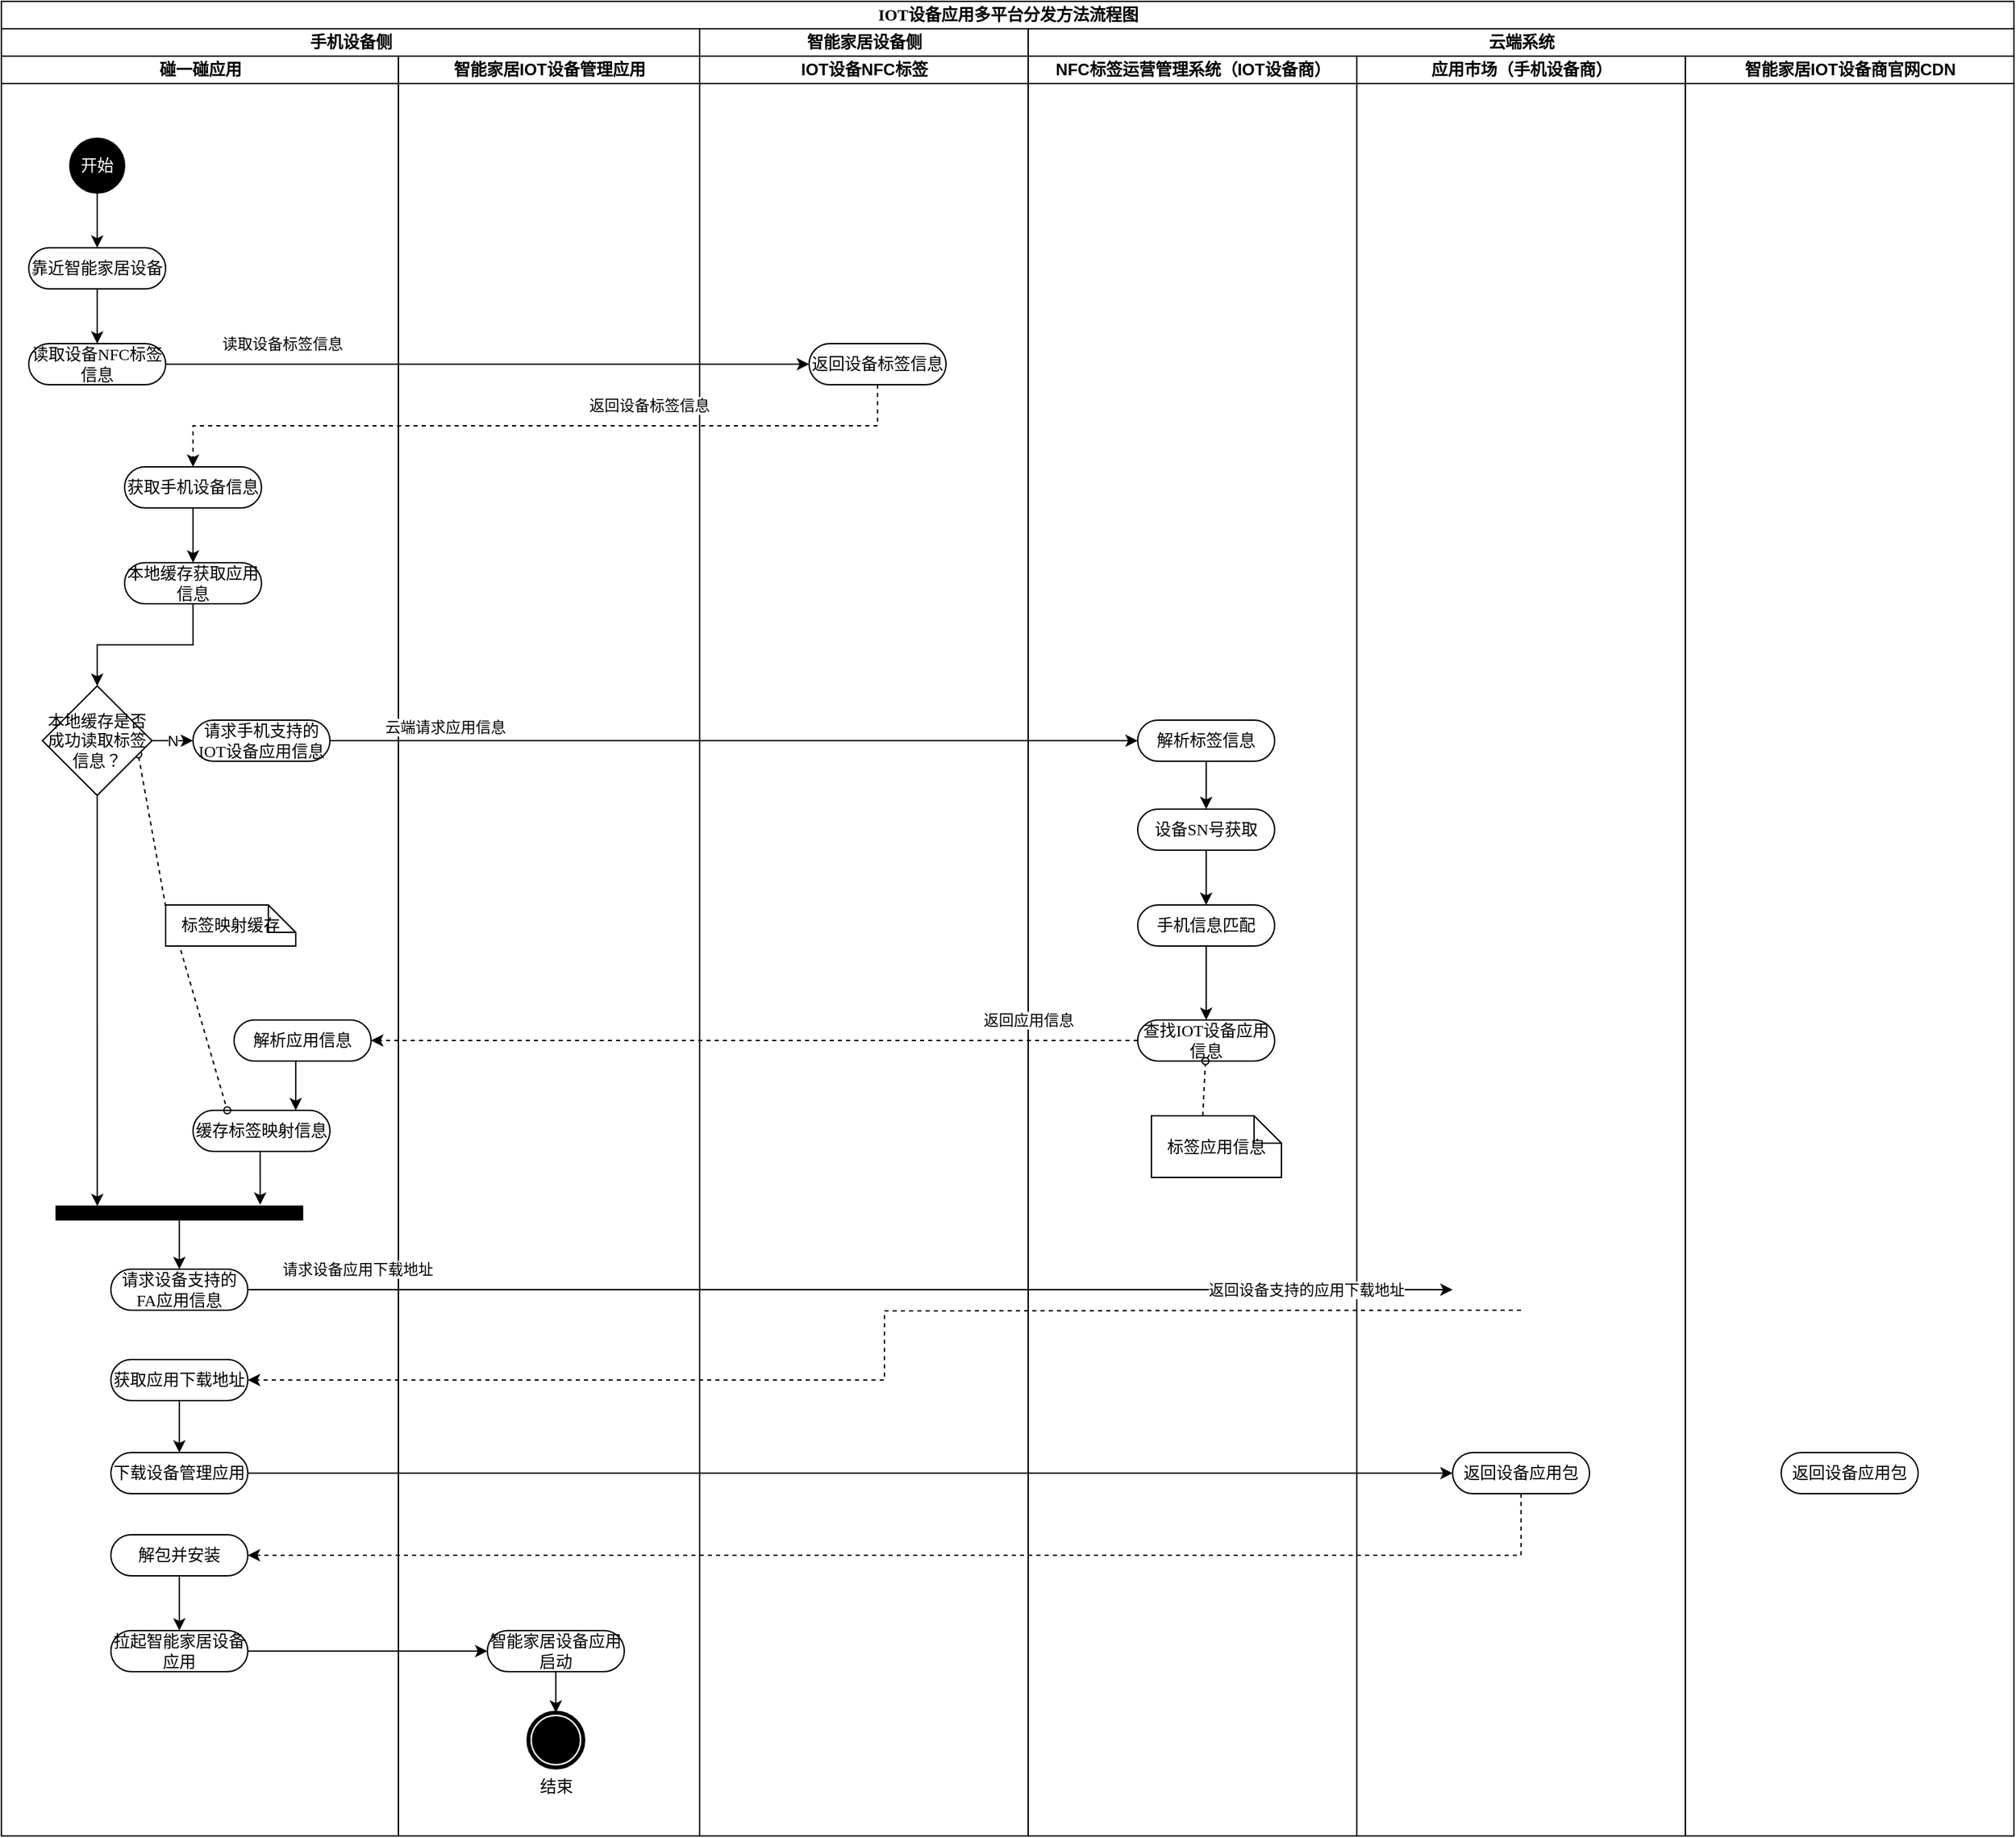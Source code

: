 <mxfile version="13.4.4" type="github">
  <diagram id="kNWesDjtiGjWV4DbG4Th" name="Page-1">
    <mxGraphModel dx="1422" dy="794" grid="1" gridSize="10" guides="1" tooltips="1" connect="1" arrows="1" fold="1" page="1" pageScale="1" pageWidth="827" pageHeight="1169" math="0" shadow="0">
      <root>
        <mxCell id="0" />
        <mxCell id="1" parent="0" />
        <mxCell id="Mp8dSOn7ljcwE-eIvnfx-1" value="IOT设备应用多平台分发方法流程图" style="swimlane;html=1;childLayout=stackLayout;startSize=20;rounded=0;shadow=0;comic=0;labelBackgroundColor=none;strokeWidth=1;fontFamily=Verdana;fontSize=12;align=center;" parent="1" vertex="1">
          <mxGeometry x="180" y="100" width="1470" height="1340" as="geometry" />
        </mxCell>
        <mxCell id="Mp8dSOn7ljcwE-eIvnfx-2" value="手机设备侧" style="swimlane;html=1;startSize=20;" parent="Mp8dSOn7ljcwE-eIvnfx-1" vertex="1">
          <mxGeometry y="20" width="510" height="1320" as="geometry" />
        </mxCell>
        <mxCell id="Mp8dSOn7ljcwE-eIvnfx-3" value="碰一碰应用" style="swimlane;html=1;startSize=20;" parent="Mp8dSOn7ljcwE-eIvnfx-2" vertex="1">
          <mxGeometry y="20" width="290" height="1300" as="geometry" />
        </mxCell>
        <mxCell id="Mp8dSOn7ljcwE-eIvnfx-4" style="edgeStyle=orthogonalEdgeStyle;rounded=0;orthogonalLoop=1;jettySize=auto;html=1;exitX=0.5;exitY=1;exitDx=0;exitDy=0;entryX=0.5;entryY=0;entryDx=0;entryDy=0;" parent="Mp8dSOn7ljcwE-eIvnfx-3" source="Mp8dSOn7ljcwE-eIvnfx-8" target="Mp8dSOn7ljcwE-eIvnfx-10" edge="1">
          <mxGeometry relative="1" as="geometry" />
        </mxCell>
        <mxCell id="Mp8dSOn7ljcwE-eIvnfx-8" value="&lt;font color=&quot;#ffffff&quot;&gt;开始&lt;/font&gt;" style="ellipse;whiteSpace=wrap;html=1;rounded=0;shadow=0;comic=0;labelBackgroundColor=none;strokeWidth=1;fillColor=#000000;fontFamily=Verdana;fontSize=12;align=center;" parent="Mp8dSOn7ljcwE-eIvnfx-3" vertex="1">
          <mxGeometry x="50" y="60" width="40" height="40" as="geometry" />
        </mxCell>
        <mxCell id="Mp8dSOn7ljcwE-eIvnfx-9" style="edgeStyle=orthogonalEdgeStyle;rounded=0;orthogonalLoop=1;jettySize=auto;html=1;exitX=0.5;exitY=1;exitDx=0;exitDy=0;" parent="Mp8dSOn7ljcwE-eIvnfx-3" source="Mp8dSOn7ljcwE-eIvnfx-10" target="Mp8dSOn7ljcwE-eIvnfx-11" edge="1">
          <mxGeometry relative="1" as="geometry" />
        </mxCell>
        <mxCell id="Mp8dSOn7ljcwE-eIvnfx-10" value="靠近智能家居设备" style="rounded=1;whiteSpace=wrap;html=1;shadow=0;comic=0;labelBackgroundColor=none;strokeWidth=1;fontFamily=Verdana;fontSize=12;align=center;arcSize=50;" parent="Mp8dSOn7ljcwE-eIvnfx-3" vertex="1">
          <mxGeometry x="20" y="140" width="100" height="30" as="geometry" />
        </mxCell>
        <mxCell id="Mp8dSOn7ljcwE-eIvnfx-11" value="读取设备NFC标签信息" style="rounded=1;whiteSpace=wrap;html=1;shadow=0;comic=0;labelBackgroundColor=none;strokeWidth=1;fontFamily=Verdana;fontSize=12;align=center;arcSize=50;" parent="Mp8dSOn7ljcwE-eIvnfx-3" vertex="1">
          <mxGeometry x="20" y="210" width="100" height="30" as="geometry" />
        </mxCell>
        <mxCell id="Mp8dSOn7ljcwE-eIvnfx-6" value="" style="edgeStyle=orthogonalEdgeStyle;rounded=0;orthogonalLoop=1;jettySize=auto;html=1;entryX=0.167;entryY=0;entryDx=0;entryDy=0;entryPerimeter=0;" parent="Mp8dSOn7ljcwE-eIvnfx-3" source="Mp8dSOn7ljcwE-eIvnfx-7" target="Mp8dSOn7ljcwE-eIvnfx-25" edge="1">
          <mxGeometry relative="1" as="geometry">
            <mxPoint x="70" y="730" as="targetPoint" />
          </mxGeometry>
        </mxCell>
        <mxCell id="Mp8dSOn7ljcwE-eIvnfx-14" style="edgeStyle=none;rounded=0;html=1;dashed=1;labelBackgroundColor=none;startArrow=none;startFill=0;startSize=5;endArrow=oval;endFill=0;endSize=5;jettySize=auto;orthogonalLoop=1;strokeWidth=1;fontFamily=Verdana;fontSize=12;exitX=0.011;exitY=0.233;exitDx=0;exitDy=0;exitPerimeter=0;entryX=0.875;entryY=0.625;entryDx=0;entryDy=0;entryPerimeter=0;" parent="Mp8dSOn7ljcwE-eIvnfx-3" source="Mp8dSOn7ljcwE-eIvnfx-23" target="Mp8dSOn7ljcwE-eIvnfx-7" edge="1">
          <mxGeometry relative="1" as="geometry">
            <mxPoint x="80" y="625" as="sourcePoint" />
            <mxPoint x="100" y="630" as="targetPoint" />
          </mxGeometry>
        </mxCell>
        <mxCell id="Mp8dSOn7ljcwE-eIvnfx-15" value="请求设备支持的FA应用信息" style="rounded=1;whiteSpace=wrap;html=1;shadow=0;comic=0;labelBackgroundColor=none;strokeWidth=1;fontFamily=Verdana;fontSize=12;align=center;arcSize=50;" parent="Mp8dSOn7ljcwE-eIvnfx-3" vertex="1">
          <mxGeometry x="80" y="886" width="100" height="30" as="geometry" />
        </mxCell>
        <mxCell id="Mp8dSOn7ljcwE-eIvnfx-16" style="edgeStyle=orthogonalEdgeStyle;rounded=0;orthogonalLoop=1;jettySize=auto;html=1;exitX=0.5;exitY=1;exitDx=0;exitDy=0;entryX=0.5;entryY=0;entryDx=0;entryDy=0;" parent="Mp8dSOn7ljcwE-eIvnfx-3" source="Mp8dSOn7ljcwE-eIvnfx-17" target="Mp8dSOn7ljcwE-eIvnfx-19" edge="1">
          <mxGeometry relative="1" as="geometry" />
        </mxCell>
        <mxCell id="Mp8dSOn7ljcwE-eIvnfx-17" value="获取应用下载地址" style="rounded=1;whiteSpace=wrap;html=1;shadow=0;comic=0;labelBackgroundColor=none;strokeWidth=1;fontFamily=Verdana;fontSize=12;align=center;arcSize=50;" parent="Mp8dSOn7ljcwE-eIvnfx-3" vertex="1">
          <mxGeometry x="80" y="952" width="100" height="30" as="geometry" />
        </mxCell>
        <mxCell id="Mp8dSOn7ljcwE-eIvnfx-19" value="下载设备管理应用" style="rounded=1;whiteSpace=wrap;html=1;shadow=0;comic=0;labelBackgroundColor=none;strokeWidth=1;fontFamily=Verdana;fontSize=12;align=center;arcSize=50;" parent="Mp8dSOn7ljcwE-eIvnfx-3" vertex="1">
          <mxGeometry x="80" y="1020" width="100" height="30" as="geometry" />
        </mxCell>
        <mxCell id="Mp8dSOn7ljcwE-eIvnfx-20" style="edgeStyle=orthogonalEdgeStyle;rounded=0;orthogonalLoop=1;jettySize=auto;html=1;exitX=0.5;exitY=1;exitDx=0;exitDy=0;entryX=0.5;entryY=0;entryDx=0;entryDy=0;" parent="Mp8dSOn7ljcwE-eIvnfx-3" source="Mp8dSOn7ljcwE-eIvnfx-21" target="Mp8dSOn7ljcwE-eIvnfx-22" edge="1">
          <mxGeometry relative="1" as="geometry" />
        </mxCell>
        <mxCell id="Mp8dSOn7ljcwE-eIvnfx-21" value="解包并安装" style="rounded=1;whiteSpace=wrap;html=1;shadow=0;comic=0;labelBackgroundColor=none;strokeWidth=1;fontFamily=Verdana;fontSize=12;align=center;arcSize=50;" parent="Mp8dSOn7ljcwE-eIvnfx-3" vertex="1">
          <mxGeometry x="80" y="1080" width="100" height="30" as="geometry" />
        </mxCell>
        <mxCell id="Mp8dSOn7ljcwE-eIvnfx-22" value="&lt;span style=&quot;font-family: &amp;#34;helvetica&amp;#34;&quot;&gt;拉起智能家居设备应用&lt;/span&gt;" style="rounded=1;whiteSpace=wrap;html=1;shadow=0;comic=0;labelBackgroundColor=none;strokeWidth=1;fontFamily=Verdana;fontSize=12;align=center;arcSize=50;fontStyle=0" parent="Mp8dSOn7ljcwE-eIvnfx-3" vertex="1">
          <mxGeometry x="80" y="1150" width="100" height="30" as="geometry" />
        </mxCell>
        <mxCell id="qw8NOjxHAqGaBPZK0gtg-4" style="edgeStyle=orthogonalEdgeStyle;rounded=0;orthogonalLoop=1;jettySize=auto;html=1;exitX=0.5;exitY=1;exitDx=0;exitDy=0;entryX=0.5;entryY=0;entryDx=0;entryDy=0;" edge="1" parent="Mp8dSOn7ljcwE-eIvnfx-3" source="qw8NOjxHAqGaBPZK0gtg-1" target="qw8NOjxHAqGaBPZK0gtg-3">
          <mxGeometry relative="1" as="geometry" />
        </mxCell>
        <mxCell id="qw8NOjxHAqGaBPZK0gtg-1" value="获取手机设备信息" style="rounded=1;whiteSpace=wrap;html=1;shadow=0;comic=0;labelBackgroundColor=none;strokeWidth=1;fontFamily=Verdana;fontSize=12;align=center;arcSize=50;" vertex="1" parent="Mp8dSOn7ljcwE-eIvnfx-3">
          <mxGeometry x="90" y="300" width="100" height="30" as="geometry" />
        </mxCell>
        <mxCell id="qw8NOjxHAqGaBPZK0gtg-5" style="edgeStyle=orthogonalEdgeStyle;rounded=0;orthogonalLoop=1;jettySize=auto;html=1;exitX=0.5;exitY=1;exitDx=0;exitDy=0;" edge="1" parent="Mp8dSOn7ljcwE-eIvnfx-3" source="qw8NOjxHAqGaBPZK0gtg-3" target="Mp8dSOn7ljcwE-eIvnfx-7">
          <mxGeometry relative="1" as="geometry" />
        </mxCell>
        <mxCell id="qw8NOjxHAqGaBPZK0gtg-3" value="本地缓存获取应用信息" style="rounded=1;whiteSpace=wrap;html=1;shadow=0;comic=0;labelBackgroundColor=none;strokeWidth=1;fontFamily=Verdana;fontSize=12;align=center;arcSize=50;" vertex="1" parent="Mp8dSOn7ljcwE-eIvnfx-3">
          <mxGeometry x="90" y="370" width="100" height="30" as="geometry" />
        </mxCell>
        <mxCell id="Mp8dSOn7ljcwE-eIvnfx-24" style="edgeStyle=orthogonalEdgeStyle;rounded=0;orthogonalLoop=1;jettySize=auto;html=1;exitX=0.5;exitY=1;exitDx=0;exitDy=0;entryX=0.5;entryY=0;entryDx=0;entryDy=0;" parent="Mp8dSOn7ljcwE-eIvnfx-3" source="Mp8dSOn7ljcwE-eIvnfx-25" target="Mp8dSOn7ljcwE-eIvnfx-15" edge="1">
          <mxGeometry relative="1" as="geometry" />
        </mxCell>
        <mxCell id="Mp8dSOn7ljcwE-eIvnfx-25" value="" style="whiteSpace=wrap;html=1;rounded=0;shadow=0;comic=0;labelBackgroundColor=none;strokeWidth=1;fillColor=#000000;fontFamily=Verdana;fontSize=12;align=center;rotation=0;" parent="Mp8dSOn7ljcwE-eIvnfx-3" vertex="1">
          <mxGeometry x="40" y="840" width="180" height="10" as="geometry" />
        </mxCell>
        <mxCell id="Mp8dSOn7ljcwE-eIvnfx-26" style="edgeStyle=orthogonalEdgeStyle;rounded=0;orthogonalLoop=1;jettySize=auto;html=1;exitX=0.5;exitY=1;exitDx=0;exitDy=0;entryX=0.828;entryY=-0.1;entryDx=0;entryDy=0;entryPerimeter=0;" parent="Mp8dSOn7ljcwE-eIvnfx-3" source="Mp8dSOn7ljcwE-eIvnfx-27" target="Mp8dSOn7ljcwE-eIvnfx-25" edge="1">
          <mxGeometry relative="1" as="geometry" />
        </mxCell>
        <mxCell id="Mp8dSOn7ljcwE-eIvnfx-23" value="标签映射缓存" style="shape=note;whiteSpace=wrap;html=1;rounded=0;shadow=0;comic=0;labelBackgroundColor=none;strokeWidth=1;fontFamily=Verdana;fontSize=12;align=center;size=20;" parent="Mp8dSOn7ljcwE-eIvnfx-3" vertex="1">
          <mxGeometry x="120" y="620" width="95" height="30" as="geometry" />
        </mxCell>
        <mxCell id="Mp8dSOn7ljcwE-eIvnfx-27" value="缓存标签映射信息" style="rounded=1;whiteSpace=wrap;html=1;shadow=0;comic=0;labelBackgroundColor=none;strokeWidth=1;fontFamily=Verdana;fontSize=12;align=center;arcSize=50;" parent="Mp8dSOn7ljcwE-eIvnfx-3" vertex="1">
          <mxGeometry x="140" y="770" width="100" height="30" as="geometry" />
        </mxCell>
        <mxCell id="Mp8dSOn7ljcwE-eIvnfx-29" style="edgeStyle=none;rounded=0;html=1;dashed=1;labelBackgroundColor=none;startArrow=none;startFill=0;startSize=5;endArrow=oval;endFill=0;endSize=5;jettySize=auto;orthogonalLoop=1;strokeWidth=1;fontFamily=Verdana;fontSize=12;entryX=0.25;entryY=0;entryDx=0;entryDy=0;exitX=0.116;exitY=1.1;exitDx=0;exitDy=0;exitPerimeter=0;" parent="Mp8dSOn7ljcwE-eIvnfx-3" target="Mp8dSOn7ljcwE-eIvnfx-27" edge="1" source="Mp8dSOn7ljcwE-eIvnfx-23">
          <mxGeometry relative="1" as="geometry">
            <mxPoint x="138" y="680" as="sourcePoint" />
            <mxPoint x="110" y="630" as="targetPoint" />
          </mxGeometry>
        </mxCell>
        <mxCell id="Mp8dSOn7ljcwE-eIvnfx-30" style="edgeStyle=orthogonalEdgeStyle;rounded=0;orthogonalLoop=1;jettySize=auto;html=1;exitX=0.5;exitY=1;exitDx=0;exitDy=0;entryX=0.75;entryY=0;entryDx=0;entryDy=0;" parent="Mp8dSOn7ljcwE-eIvnfx-3" source="Mp8dSOn7ljcwE-eIvnfx-31" target="Mp8dSOn7ljcwE-eIvnfx-27" edge="1">
          <mxGeometry relative="1" as="geometry" />
        </mxCell>
        <mxCell id="Mp8dSOn7ljcwE-eIvnfx-31" value="解析应用信息" style="rounded=1;whiteSpace=wrap;html=1;shadow=0;comic=0;labelBackgroundColor=none;strokeWidth=1;fontFamily=Verdana;fontSize=12;align=center;arcSize=50;" parent="Mp8dSOn7ljcwE-eIvnfx-3" vertex="1">
          <mxGeometry x="170" y="704" width="100" height="30" as="geometry" />
        </mxCell>
        <mxCell id="Mp8dSOn7ljcwE-eIvnfx-5" value="N" style="edgeStyle=orthogonalEdgeStyle;rounded=0;orthogonalLoop=1;jettySize=auto;html=1;exitX=1;exitY=0.5;exitDx=0;exitDy=0;" parent="Mp8dSOn7ljcwE-eIvnfx-3" source="Mp8dSOn7ljcwE-eIvnfx-7" target="Mp8dSOn7ljcwE-eIvnfx-28" edge="1">
          <mxGeometry relative="1" as="geometry" />
        </mxCell>
        <mxCell id="Mp8dSOn7ljcwE-eIvnfx-7" value="本地缓存是否成功读取标签信息？" style="rhombus;whiteSpace=wrap;html=1;" parent="Mp8dSOn7ljcwE-eIvnfx-3" vertex="1">
          <mxGeometry x="30" y="460" width="80" height="80" as="geometry" />
        </mxCell>
        <mxCell id="Mp8dSOn7ljcwE-eIvnfx-28" value="请求手机支持的IOT设备应用信息" style="rounded=1;whiteSpace=wrap;html=1;shadow=0;comic=0;labelBackgroundColor=none;strokeWidth=1;fontFamily=Verdana;fontSize=12;align=center;arcSize=50;" parent="Mp8dSOn7ljcwE-eIvnfx-3" vertex="1">
          <mxGeometry x="140" y="485" width="100" height="30" as="geometry" />
        </mxCell>
        <mxCell id="Mp8dSOn7ljcwE-eIvnfx-32" value="智能家居IOT设备管理应用" style="swimlane;html=1;startSize=20;" parent="Mp8dSOn7ljcwE-eIvnfx-2" vertex="1">
          <mxGeometry x="290" y="20" width="220" height="1300" as="geometry" />
        </mxCell>
        <mxCell id="Mp8dSOn7ljcwE-eIvnfx-33" style="edgeStyle=orthogonalEdgeStyle;rounded=0;orthogonalLoop=1;jettySize=auto;html=1;exitX=0.5;exitY=1;exitDx=0;exitDy=0;" parent="Mp8dSOn7ljcwE-eIvnfx-32" source="Mp8dSOn7ljcwE-eIvnfx-34" target="Mp8dSOn7ljcwE-eIvnfx-35" edge="1">
          <mxGeometry relative="1" as="geometry" />
        </mxCell>
        <mxCell id="Mp8dSOn7ljcwE-eIvnfx-34" value="&lt;span style=&quot;font-family: &amp;#34;helvetica&amp;#34;&quot;&gt;智能家居设备应用启动&lt;/span&gt;" style="rounded=1;whiteSpace=wrap;html=1;shadow=0;comic=0;labelBackgroundColor=none;strokeWidth=1;fontFamily=Verdana;fontSize=12;align=center;arcSize=50;fontStyle=0" parent="Mp8dSOn7ljcwE-eIvnfx-32" vertex="1">
          <mxGeometry x="65" y="1150" width="100" height="30" as="geometry" />
        </mxCell>
        <mxCell id="Mp8dSOn7ljcwE-eIvnfx-35" value="结束" style="shape=mxgraph.bpmn.shape;html=1;verticalLabelPosition=bottom;labelBackgroundColor=#ffffff;verticalAlign=top;perimeter=ellipsePerimeter;outline=end;symbol=terminate;rounded=0;shadow=0;comic=0;strokeWidth=1;fontFamily=Verdana;fontSize=12;align=center;" parent="Mp8dSOn7ljcwE-eIvnfx-32" vertex="1">
          <mxGeometry x="95" y="1210" width="40" height="40" as="geometry" />
        </mxCell>
        <mxCell id="Mp8dSOn7ljcwE-eIvnfx-36" style="edgeStyle=orthogonalEdgeStyle;rounded=0;orthogonalLoop=1;jettySize=auto;html=1;exitX=1;exitY=0.5;exitDx=0;exitDy=0;" parent="Mp8dSOn7ljcwE-eIvnfx-2" source="Mp8dSOn7ljcwE-eIvnfx-22" target="Mp8dSOn7ljcwE-eIvnfx-34" edge="1">
          <mxGeometry relative="1" as="geometry" />
        </mxCell>
        <mxCell id="Mp8dSOn7ljcwE-eIvnfx-37" value="智能家居设备侧" style="swimlane;html=1;startSize=20;" parent="Mp8dSOn7ljcwE-eIvnfx-1" vertex="1">
          <mxGeometry x="510" y="20" width="240" height="1320" as="geometry" />
        </mxCell>
        <mxCell id="Mp8dSOn7ljcwE-eIvnfx-38" value="IOT设备NFC标签" style="swimlane;html=1;startSize=20;" parent="Mp8dSOn7ljcwE-eIvnfx-37" vertex="1">
          <mxGeometry y="20" width="240" height="1300" as="geometry" />
        </mxCell>
        <mxCell id="Mp8dSOn7ljcwE-eIvnfx-39" value="返回设备标签信息" style="rounded=1;whiteSpace=wrap;html=1;shadow=0;comic=0;labelBackgroundColor=none;strokeWidth=1;fontFamily=Verdana;fontSize=12;align=center;arcSize=50;" parent="Mp8dSOn7ljcwE-eIvnfx-38" vertex="1">
          <mxGeometry x="80" y="210" width="100" height="30" as="geometry" />
        </mxCell>
        <mxCell id="Mp8dSOn7ljcwE-eIvnfx-40" style="edgeStyle=orthogonalEdgeStyle;rounded=0;orthogonalLoop=1;jettySize=auto;html=1;exitX=1;exitY=0.5;exitDx=0;exitDy=0;entryX=0;entryY=0.5;entryDx=0;entryDy=0;" parent="Mp8dSOn7ljcwE-eIvnfx-1" source="Mp8dSOn7ljcwE-eIvnfx-11" target="Mp8dSOn7ljcwE-eIvnfx-39" edge="1">
          <mxGeometry relative="1" as="geometry" />
        </mxCell>
        <mxCell id="Mp8dSOn7ljcwE-eIvnfx-41" value="读取设备标签信息" style="edgeLabel;html=1;align=center;verticalAlign=middle;resizable=0;points=[];" parent="Mp8dSOn7ljcwE-eIvnfx-40" vertex="1" connectable="0">
          <mxGeometry x="-0.682" relative="1" as="geometry">
            <mxPoint x="10" y="-15" as="offset" />
          </mxGeometry>
        </mxCell>
        <mxCell id="Mp8dSOn7ljcwE-eIvnfx-42" style="edgeStyle=orthogonalEdgeStyle;rounded=0;orthogonalLoop=1;jettySize=auto;html=1;exitX=0.5;exitY=1;exitDx=0;exitDy=0;dashed=1;entryX=0.5;entryY=0;entryDx=0;entryDy=0;" parent="Mp8dSOn7ljcwE-eIvnfx-1" source="Mp8dSOn7ljcwE-eIvnfx-39" target="qw8NOjxHAqGaBPZK0gtg-1" edge="1">
          <mxGeometry relative="1" as="geometry">
            <mxPoint x="140" y="335" as="targetPoint" />
          </mxGeometry>
        </mxCell>
        <mxCell id="Mp8dSOn7ljcwE-eIvnfx-43" value="返回设备标签信息" style="edgeLabel;html=1;align=center;verticalAlign=middle;resizable=0;points=[];" parent="Mp8dSOn7ljcwE-eIvnfx-42" vertex="1" connectable="0">
          <mxGeometry x="-0.031" y="2" relative="1" as="geometry">
            <mxPoint x="74" y="-17" as="offset" />
          </mxGeometry>
        </mxCell>
        <mxCell id="Mp8dSOn7ljcwE-eIvnfx-44" style="edgeStyle=orthogonalEdgeStyle;rounded=0;orthogonalLoop=1;jettySize=auto;html=1;exitX=1;exitY=0.5;exitDx=0;exitDy=0;entryX=0;entryY=0.5;entryDx=0;entryDy=0;" parent="Mp8dSOn7ljcwE-eIvnfx-1" source="Mp8dSOn7ljcwE-eIvnfx-28" target="Mp8dSOn7ljcwE-eIvnfx-50" edge="1">
          <mxGeometry relative="1" as="geometry" />
        </mxCell>
        <mxCell id="Mp8dSOn7ljcwE-eIvnfx-45" value="云端请求应用信息" style="edgeLabel;html=1;align=center;verticalAlign=middle;resizable=0;points=[];" parent="Mp8dSOn7ljcwE-eIvnfx-44" vertex="1" connectable="0">
          <mxGeometry x="-0.815" relative="1" as="geometry">
            <mxPoint x="29" y="-10" as="offset" />
          </mxGeometry>
        </mxCell>
        <mxCell id="Mp8dSOn7ljcwE-eIvnfx-46" value="云端系统" style="swimlane;html=1;startSize=20;" parent="Mp8dSOn7ljcwE-eIvnfx-1" vertex="1">
          <mxGeometry x="750" y="20" width="720" height="1320" as="geometry" />
        </mxCell>
        <mxCell id="Mp8dSOn7ljcwE-eIvnfx-47" value="NFC标签运营管理系统（IOT设备商）" style="swimlane;html=1;startSize=20;" parent="Mp8dSOn7ljcwE-eIvnfx-46" vertex="1">
          <mxGeometry y="20" width="240" height="1300" as="geometry" />
        </mxCell>
        <mxCell id="qw8NOjxHAqGaBPZK0gtg-9" style="edgeStyle=orthogonalEdgeStyle;rounded=0;orthogonalLoop=1;jettySize=auto;html=1;exitX=0.5;exitY=1;exitDx=0;exitDy=0;" edge="1" parent="Mp8dSOn7ljcwE-eIvnfx-47" source="qw8NOjxHAqGaBPZK0gtg-6" target="qw8NOjxHAqGaBPZK0gtg-7">
          <mxGeometry relative="1" as="geometry" />
        </mxCell>
        <mxCell id="qw8NOjxHAqGaBPZK0gtg-6" value="设备SN号获取" style="rounded=1;whiteSpace=wrap;html=1;shadow=0;comic=0;labelBackgroundColor=none;strokeWidth=1;fontFamily=Verdana;fontSize=12;align=center;arcSize=50;" vertex="1" parent="Mp8dSOn7ljcwE-eIvnfx-47">
          <mxGeometry x="80" y="550" width="100" height="30" as="geometry" />
        </mxCell>
        <mxCell id="qw8NOjxHAqGaBPZK0gtg-8" style="edgeStyle=orthogonalEdgeStyle;rounded=0;orthogonalLoop=1;jettySize=auto;html=1;exitX=0.5;exitY=1;exitDx=0;exitDy=0;entryX=0.5;entryY=0;entryDx=0;entryDy=0;" edge="1" parent="Mp8dSOn7ljcwE-eIvnfx-47" source="Mp8dSOn7ljcwE-eIvnfx-50" target="qw8NOjxHAqGaBPZK0gtg-6">
          <mxGeometry relative="1" as="geometry" />
        </mxCell>
        <mxCell id="Mp8dSOn7ljcwE-eIvnfx-50" value="解析标签信息" style="rounded=1;whiteSpace=wrap;html=1;shadow=0;comic=0;labelBackgroundColor=none;strokeWidth=1;fontFamily=Verdana;fontSize=12;align=center;arcSize=50;" parent="Mp8dSOn7ljcwE-eIvnfx-47" vertex="1">
          <mxGeometry x="80" y="485" width="100" height="30" as="geometry" />
        </mxCell>
        <mxCell id="Mp8dSOn7ljcwE-eIvnfx-48" value="查找IOT设备应用信息" style="rounded=1;whiteSpace=wrap;html=1;shadow=0;comic=0;labelBackgroundColor=none;strokeWidth=1;fontFamily=Verdana;fontSize=12;align=center;arcSize=50;" parent="Mp8dSOn7ljcwE-eIvnfx-47" vertex="1">
          <mxGeometry x="80" y="704" width="100" height="30" as="geometry" />
        </mxCell>
        <mxCell id="Mp8dSOn7ljcwE-eIvnfx-51" style="edgeStyle=none;rounded=0;html=1;dashed=1;labelBackgroundColor=none;startArrow=none;startFill=0;startSize=5;endArrow=oval;endFill=0;endSize=5;jettySize=auto;orthogonalLoop=1;strokeWidth=1;fontFamily=Verdana;fontSize=12;exitX=0;exitY=0;exitDx=37.5;exitDy=0;exitPerimeter=0;" parent="Mp8dSOn7ljcwE-eIvnfx-47" source="Mp8dSOn7ljcwE-eIvnfx-52" edge="1">
          <mxGeometry relative="1" as="geometry">
            <mxPoint x="130" y="812" as="sourcePoint" />
            <mxPoint x="129.5" y="734" as="targetPoint" />
          </mxGeometry>
        </mxCell>
        <mxCell id="Mp8dSOn7ljcwE-eIvnfx-52" value="标签应用信息" style="shape=note;whiteSpace=wrap;html=1;rounded=0;shadow=0;comic=0;labelBackgroundColor=none;strokeWidth=1;fontFamily=Verdana;fontSize=12;align=center;size=20;" parent="Mp8dSOn7ljcwE-eIvnfx-47" vertex="1">
          <mxGeometry x="90" y="774" width="95" height="45" as="geometry" />
        </mxCell>
        <mxCell id="qw8NOjxHAqGaBPZK0gtg-10" style="edgeStyle=orthogonalEdgeStyle;rounded=0;orthogonalLoop=1;jettySize=auto;html=1;exitX=0.5;exitY=1;exitDx=0;exitDy=0;entryX=0.5;entryY=0;entryDx=0;entryDy=0;" edge="1" parent="Mp8dSOn7ljcwE-eIvnfx-47" source="qw8NOjxHAqGaBPZK0gtg-7" target="Mp8dSOn7ljcwE-eIvnfx-48">
          <mxGeometry relative="1" as="geometry" />
        </mxCell>
        <mxCell id="qw8NOjxHAqGaBPZK0gtg-7" value="手机信息匹配" style="rounded=1;whiteSpace=wrap;html=1;shadow=0;comic=0;labelBackgroundColor=none;strokeWidth=1;fontFamily=Verdana;fontSize=12;align=center;arcSize=50;" vertex="1" parent="Mp8dSOn7ljcwE-eIvnfx-47">
          <mxGeometry x="80" y="620" width="100" height="30" as="geometry" />
        </mxCell>
        <mxCell id="Mp8dSOn7ljcwE-eIvnfx-57" value="应用市场（手机设备商）" style="swimlane;html=1;startSize=20;" parent="Mp8dSOn7ljcwE-eIvnfx-46" vertex="1">
          <mxGeometry x="240" y="20" width="240" height="1300" as="geometry" />
        </mxCell>
        <mxCell id="Mp8dSOn7ljcwE-eIvnfx-58" value="返回设备应用包" style="rounded=1;whiteSpace=wrap;html=1;shadow=0;comic=0;labelBackgroundColor=none;strokeWidth=1;fontFamily=Verdana;fontSize=12;align=center;arcSize=50;" parent="Mp8dSOn7ljcwE-eIvnfx-57" vertex="1">
          <mxGeometry x="70" y="1020" width="100" height="30" as="geometry" />
        </mxCell>
        <mxCell id="qw8NOjxHAqGaBPZK0gtg-11" value="智能家居IOT设备商官网CDN" style="swimlane;html=1;startSize=20;" vertex="1" parent="Mp8dSOn7ljcwE-eIvnfx-46">
          <mxGeometry x="480" y="20" width="240" height="1300" as="geometry" />
        </mxCell>
        <mxCell id="qw8NOjxHAqGaBPZK0gtg-12" value="返回设备应用包" style="rounded=1;whiteSpace=wrap;html=1;shadow=0;comic=0;labelBackgroundColor=none;strokeWidth=1;fontFamily=Verdana;fontSize=12;align=center;arcSize=50;" vertex="1" parent="qw8NOjxHAqGaBPZK0gtg-11">
          <mxGeometry x="70" y="1020" width="100" height="30" as="geometry" />
        </mxCell>
        <mxCell id="Mp8dSOn7ljcwE-eIvnfx-59" style="edgeStyle=orthogonalEdgeStyle;rounded=0;orthogonalLoop=1;jettySize=auto;html=1;exitX=0;exitY=0.5;exitDx=0;exitDy=0;entryX=1;entryY=0.5;entryDx=0;entryDy=0;dashed=1;" parent="Mp8dSOn7ljcwE-eIvnfx-1" source="Mp8dSOn7ljcwE-eIvnfx-48" target="Mp8dSOn7ljcwE-eIvnfx-31" edge="1">
          <mxGeometry relative="1" as="geometry" />
        </mxCell>
        <mxCell id="Mp8dSOn7ljcwE-eIvnfx-60" value="返回应用信息" style="edgeLabel;html=1;align=center;verticalAlign=middle;resizable=0;points=[];" parent="Mp8dSOn7ljcwE-eIvnfx-59" vertex="1" connectable="0">
          <mxGeometry x="-0.2" y="2" relative="1" as="geometry">
            <mxPoint x="144" y="-17" as="offset" />
          </mxGeometry>
        </mxCell>
        <mxCell id="Mp8dSOn7ljcwE-eIvnfx-61" style="edgeStyle=orthogonalEdgeStyle;rounded=0;orthogonalLoop=1;jettySize=auto;html=1;exitX=1;exitY=0.5;exitDx=0;exitDy=0;entryX=0;entryY=0.5;entryDx=0;entryDy=0;" parent="Mp8dSOn7ljcwE-eIvnfx-1" source="Mp8dSOn7ljcwE-eIvnfx-15" edge="1">
          <mxGeometry relative="1" as="geometry">
            <mxPoint x="1060" y="941" as="targetPoint" />
          </mxGeometry>
        </mxCell>
        <mxCell id="Mp8dSOn7ljcwE-eIvnfx-62" value="请求设备应用下载地址" style="edgeLabel;html=1;align=center;verticalAlign=middle;resizable=0;points=[];" parent="Mp8dSOn7ljcwE-eIvnfx-61" vertex="1" connectable="0">
          <mxGeometry x="-0.811" y="2" relative="1" as="geometry">
            <mxPoint x="-3" y="-13" as="offset" />
          </mxGeometry>
        </mxCell>
        <mxCell id="Mp8dSOn7ljcwE-eIvnfx-63" style="edgeStyle=orthogonalEdgeStyle;rounded=0;orthogonalLoop=1;jettySize=auto;html=1;exitX=0.5;exitY=1;exitDx=0;exitDy=0;entryX=1;entryY=0.5;entryDx=0;entryDy=0;dashed=1;" parent="Mp8dSOn7ljcwE-eIvnfx-1" target="Mp8dSOn7ljcwE-eIvnfx-17" edge="1">
          <mxGeometry relative="1" as="geometry">
            <mxPoint x="1110" y="956" as="sourcePoint" />
          </mxGeometry>
        </mxCell>
        <mxCell id="Mp8dSOn7ljcwE-eIvnfx-64" value="返回设备支持的应用下载地址" style="edgeLabel;html=1;align=center;verticalAlign=middle;resizable=0;points=[];" parent="Mp8dSOn7ljcwE-eIvnfx-63" vertex="1" connectable="0">
          <mxGeometry x="-0.555" relative="1" as="geometry">
            <mxPoint x="61" y="-15" as="offset" />
          </mxGeometry>
        </mxCell>
        <mxCell id="Mp8dSOn7ljcwE-eIvnfx-65" style="edgeStyle=orthogonalEdgeStyle;rounded=0;orthogonalLoop=1;jettySize=auto;html=1;exitX=1;exitY=0.5;exitDx=0;exitDy=0;entryX=0;entryY=0.5;entryDx=0;entryDy=0;" parent="Mp8dSOn7ljcwE-eIvnfx-1" source="Mp8dSOn7ljcwE-eIvnfx-19" target="Mp8dSOn7ljcwE-eIvnfx-58" edge="1">
          <mxGeometry relative="1" as="geometry" />
        </mxCell>
        <mxCell id="Mp8dSOn7ljcwE-eIvnfx-67" style="edgeStyle=orthogonalEdgeStyle;rounded=0;orthogonalLoop=1;jettySize=auto;html=1;exitX=0.5;exitY=1;exitDx=0;exitDy=0;entryX=1;entryY=0.5;entryDx=0;entryDy=0;dashed=1;" parent="Mp8dSOn7ljcwE-eIvnfx-1" source="Mp8dSOn7ljcwE-eIvnfx-58" target="Mp8dSOn7ljcwE-eIvnfx-21" edge="1">
          <mxGeometry relative="1" as="geometry" />
        </mxCell>
      </root>
    </mxGraphModel>
  </diagram>
</mxfile>
